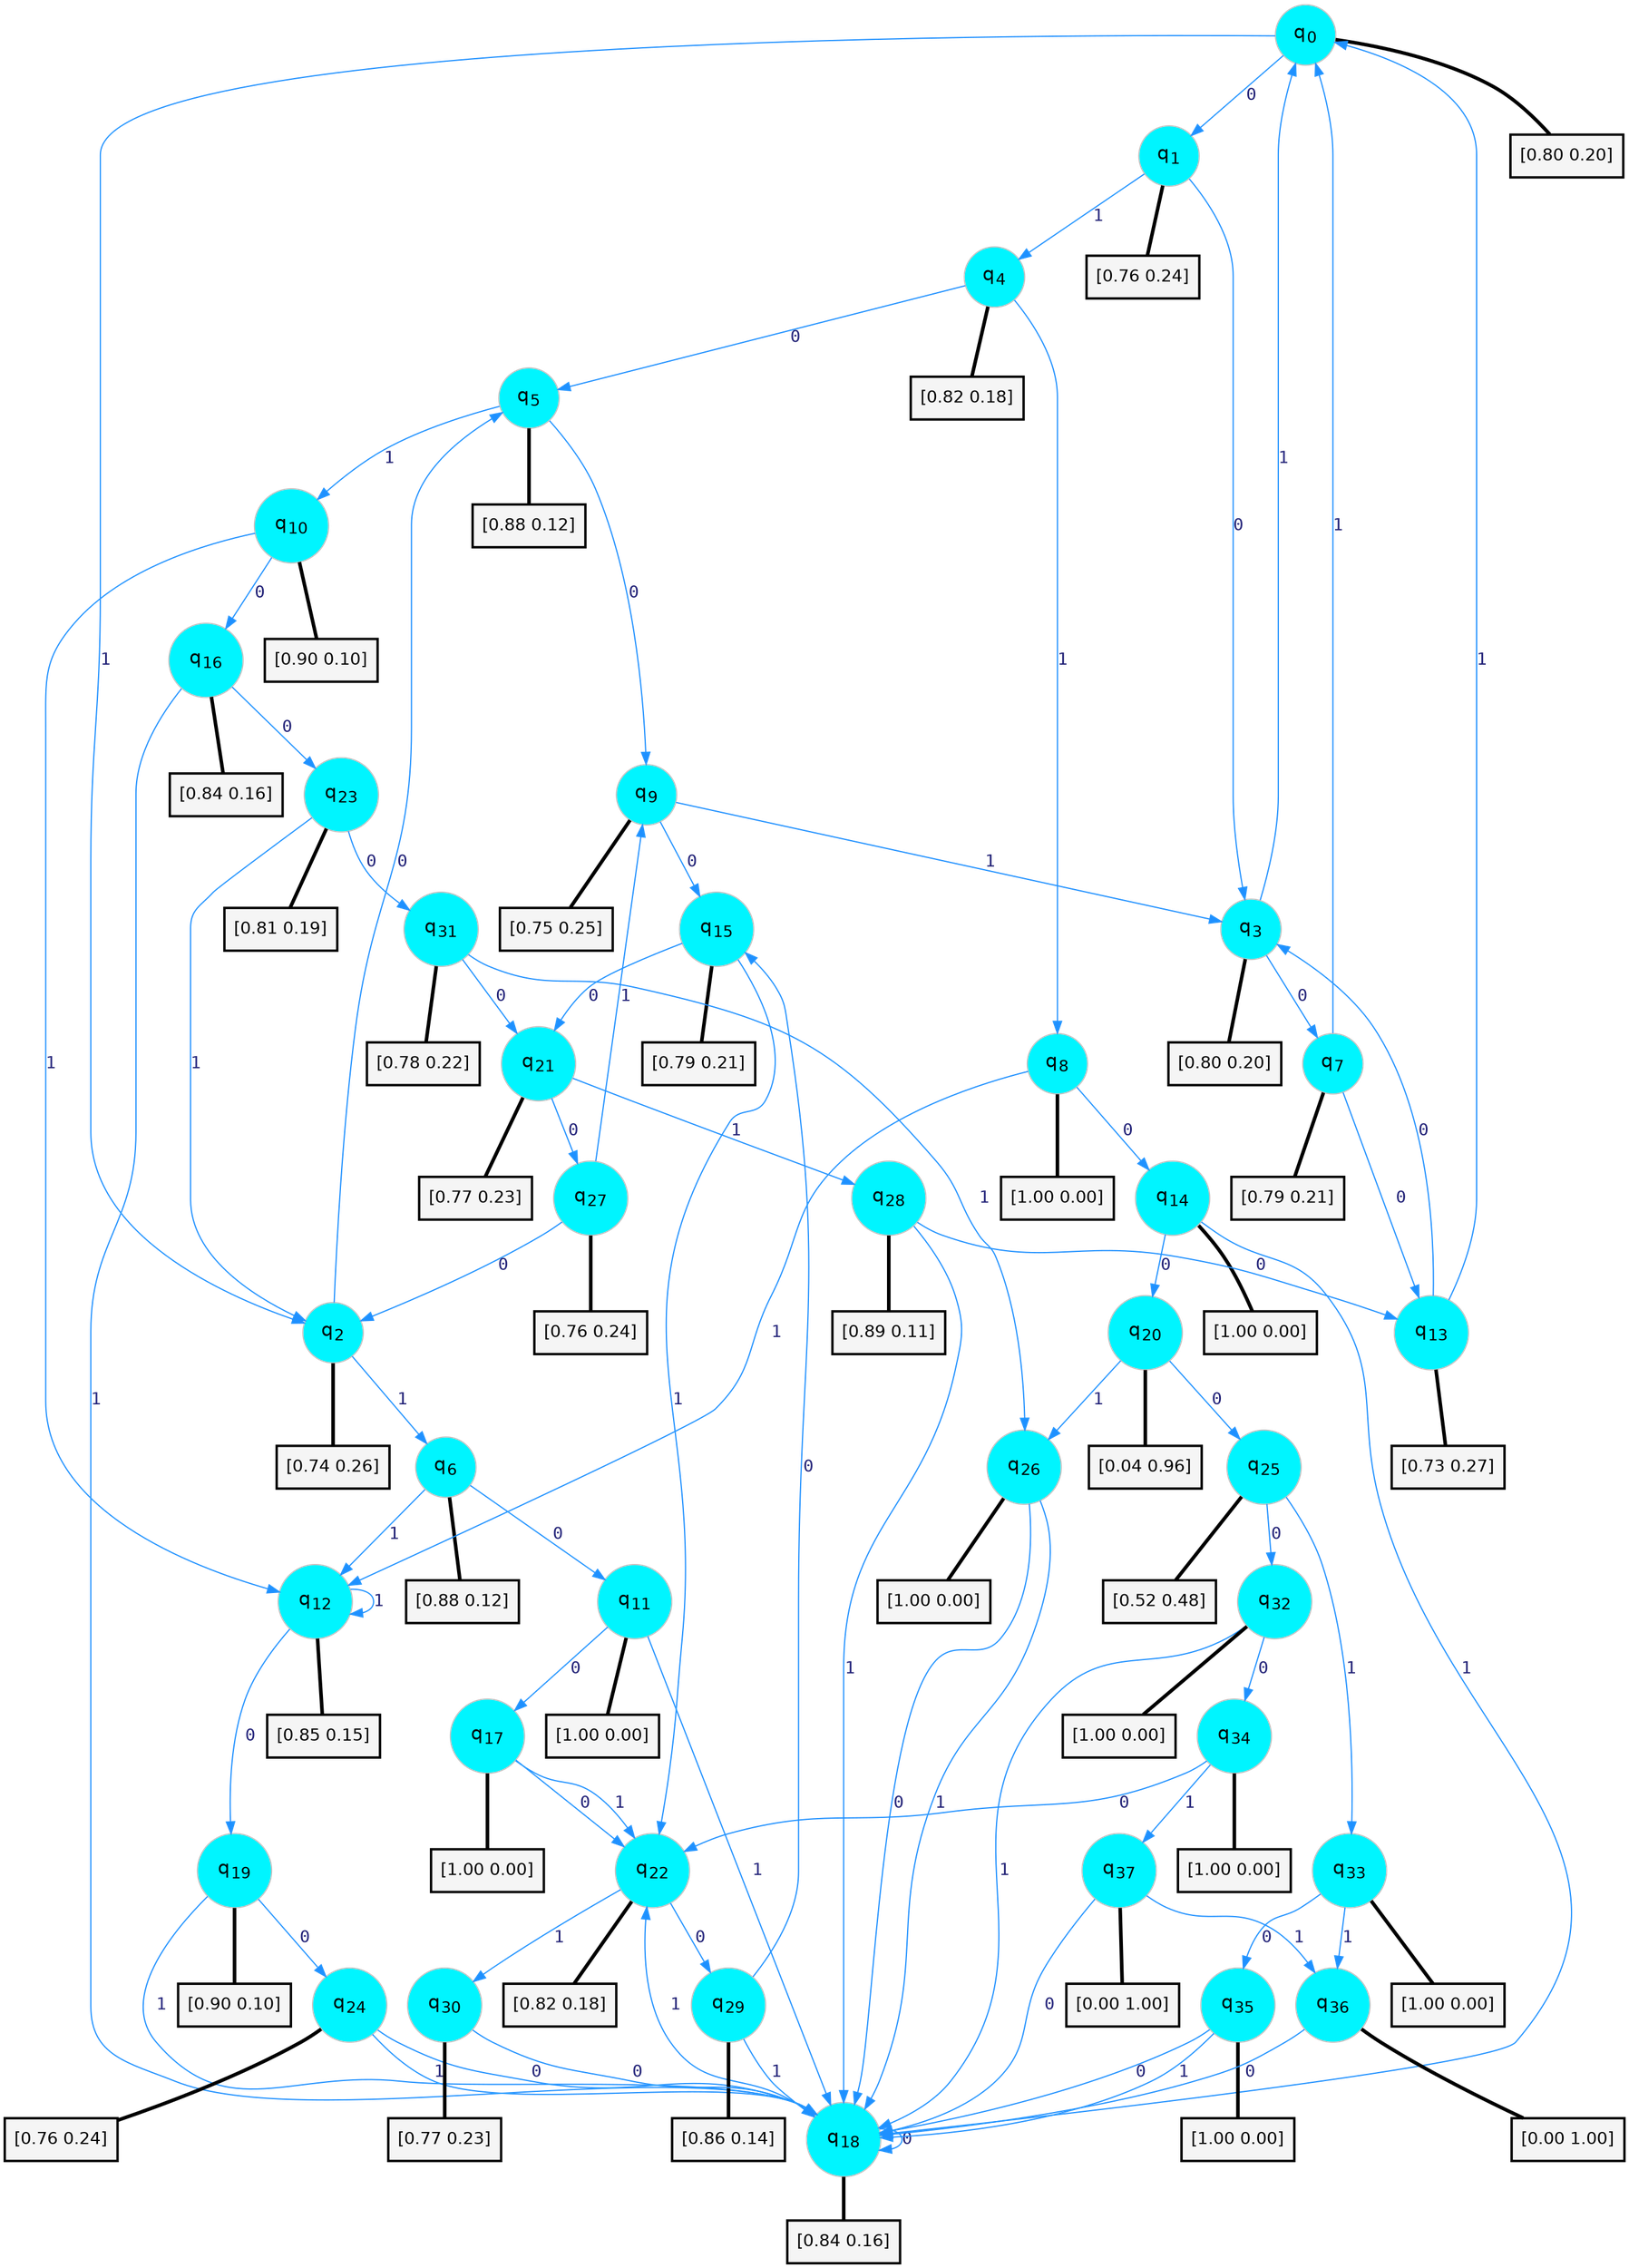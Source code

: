 digraph G {
graph [
bgcolor=transparent, dpi=300, rankdir=TD, size="40,25"];
node [
color=gray, fillcolor=turquoise1, fontcolor=black, fontname=Helvetica, fontsize=16, fontweight=bold, shape=circle, style=filled];
edge [
arrowsize=1, color=dodgerblue1, fontcolor=midnightblue, fontname=courier, fontweight=bold, penwidth=1, style=solid, weight=20];
0[label=<q<SUB>0</SUB>>];
1[label=<q<SUB>1</SUB>>];
2[label=<q<SUB>2</SUB>>];
3[label=<q<SUB>3</SUB>>];
4[label=<q<SUB>4</SUB>>];
5[label=<q<SUB>5</SUB>>];
6[label=<q<SUB>6</SUB>>];
7[label=<q<SUB>7</SUB>>];
8[label=<q<SUB>8</SUB>>];
9[label=<q<SUB>9</SUB>>];
10[label=<q<SUB>10</SUB>>];
11[label=<q<SUB>11</SUB>>];
12[label=<q<SUB>12</SUB>>];
13[label=<q<SUB>13</SUB>>];
14[label=<q<SUB>14</SUB>>];
15[label=<q<SUB>15</SUB>>];
16[label=<q<SUB>16</SUB>>];
17[label=<q<SUB>17</SUB>>];
18[label=<q<SUB>18</SUB>>];
19[label=<q<SUB>19</SUB>>];
20[label=<q<SUB>20</SUB>>];
21[label=<q<SUB>21</SUB>>];
22[label=<q<SUB>22</SUB>>];
23[label=<q<SUB>23</SUB>>];
24[label=<q<SUB>24</SUB>>];
25[label=<q<SUB>25</SUB>>];
26[label=<q<SUB>26</SUB>>];
27[label=<q<SUB>27</SUB>>];
28[label=<q<SUB>28</SUB>>];
29[label=<q<SUB>29</SUB>>];
30[label=<q<SUB>30</SUB>>];
31[label=<q<SUB>31</SUB>>];
32[label=<q<SUB>32</SUB>>];
33[label=<q<SUB>33</SUB>>];
34[label=<q<SUB>34</SUB>>];
35[label=<q<SUB>35</SUB>>];
36[label=<q<SUB>36</SUB>>];
37[label=<q<SUB>37</SUB>>];
38[label="[0.80 0.20]", shape=box,fontcolor=black, fontname=Helvetica, fontsize=14, penwidth=2, fillcolor=whitesmoke,color=black];
39[label="[0.76 0.24]", shape=box,fontcolor=black, fontname=Helvetica, fontsize=14, penwidth=2, fillcolor=whitesmoke,color=black];
40[label="[0.74 0.26]", shape=box,fontcolor=black, fontname=Helvetica, fontsize=14, penwidth=2, fillcolor=whitesmoke,color=black];
41[label="[0.80 0.20]", shape=box,fontcolor=black, fontname=Helvetica, fontsize=14, penwidth=2, fillcolor=whitesmoke,color=black];
42[label="[0.82 0.18]", shape=box,fontcolor=black, fontname=Helvetica, fontsize=14, penwidth=2, fillcolor=whitesmoke,color=black];
43[label="[0.88 0.12]", shape=box,fontcolor=black, fontname=Helvetica, fontsize=14, penwidth=2, fillcolor=whitesmoke,color=black];
44[label="[0.88 0.12]", shape=box,fontcolor=black, fontname=Helvetica, fontsize=14, penwidth=2, fillcolor=whitesmoke,color=black];
45[label="[0.79 0.21]", shape=box,fontcolor=black, fontname=Helvetica, fontsize=14, penwidth=2, fillcolor=whitesmoke,color=black];
46[label="[1.00 0.00]", shape=box,fontcolor=black, fontname=Helvetica, fontsize=14, penwidth=2, fillcolor=whitesmoke,color=black];
47[label="[0.75 0.25]", shape=box,fontcolor=black, fontname=Helvetica, fontsize=14, penwidth=2, fillcolor=whitesmoke,color=black];
48[label="[0.90 0.10]", shape=box,fontcolor=black, fontname=Helvetica, fontsize=14, penwidth=2, fillcolor=whitesmoke,color=black];
49[label="[1.00 0.00]", shape=box,fontcolor=black, fontname=Helvetica, fontsize=14, penwidth=2, fillcolor=whitesmoke,color=black];
50[label="[0.85 0.15]", shape=box,fontcolor=black, fontname=Helvetica, fontsize=14, penwidth=2, fillcolor=whitesmoke,color=black];
51[label="[0.73 0.27]", shape=box,fontcolor=black, fontname=Helvetica, fontsize=14, penwidth=2, fillcolor=whitesmoke,color=black];
52[label="[1.00 0.00]", shape=box,fontcolor=black, fontname=Helvetica, fontsize=14, penwidth=2, fillcolor=whitesmoke,color=black];
53[label="[0.79 0.21]", shape=box,fontcolor=black, fontname=Helvetica, fontsize=14, penwidth=2, fillcolor=whitesmoke,color=black];
54[label="[0.84 0.16]", shape=box,fontcolor=black, fontname=Helvetica, fontsize=14, penwidth=2, fillcolor=whitesmoke,color=black];
55[label="[1.00 0.00]", shape=box,fontcolor=black, fontname=Helvetica, fontsize=14, penwidth=2, fillcolor=whitesmoke,color=black];
56[label="[0.84 0.16]", shape=box,fontcolor=black, fontname=Helvetica, fontsize=14, penwidth=2, fillcolor=whitesmoke,color=black];
57[label="[0.90 0.10]", shape=box,fontcolor=black, fontname=Helvetica, fontsize=14, penwidth=2, fillcolor=whitesmoke,color=black];
58[label="[0.04 0.96]", shape=box,fontcolor=black, fontname=Helvetica, fontsize=14, penwidth=2, fillcolor=whitesmoke,color=black];
59[label="[0.77 0.23]", shape=box,fontcolor=black, fontname=Helvetica, fontsize=14, penwidth=2, fillcolor=whitesmoke,color=black];
60[label="[0.82 0.18]", shape=box,fontcolor=black, fontname=Helvetica, fontsize=14, penwidth=2, fillcolor=whitesmoke,color=black];
61[label="[0.81 0.19]", shape=box,fontcolor=black, fontname=Helvetica, fontsize=14, penwidth=2, fillcolor=whitesmoke,color=black];
62[label="[0.76 0.24]", shape=box,fontcolor=black, fontname=Helvetica, fontsize=14, penwidth=2, fillcolor=whitesmoke,color=black];
63[label="[0.52 0.48]", shape=box,fontcolor=black, fontname=Helvetica, fontsize=14, penwidth=2, fillcolor=whitesmoke,color=black];
64[label="[1.00 0.00]", shape=box,fontcolor=black, fontname=Helvetica, fontsize=14, penwidth=2, fillcolor=whitesmoke,color=black];
65[label="[0.76 0.24]", shape=box,fontcolor=black, fontname=Helvetica, fontsize=14, penwidth=2, fillcolor=whitesmoke,color=black];
66[label="[0.89 0.11]", shape=box,fontcolor=black, fontname=Helvetica, fontsize=14, penwidth=2, fillcolor=whitesmoke,color=black];
67[label="[0.86 0.14]", shape=box,fontcolor=black, fontname=Helvetica, fontsize=14, penwidth=2, fillcolor=whitesmoke,color=black];
68[label="[0.77 0.23]", shape=box,fontcolor=black, fontname=Helvetica, fontsize=14, penwidth=2, fillcolor=whitesmoke,color=black];
69[label="[0.78 0.22]", shape=box,fontcolor=black, fontname=Helvetica, fontsize=14, penwidth=2, fillcolor=whitesmoke,color=black];
70[label="[1.00 0.00]", shape=box,fontcolor=black, fontname=Helvetica, fontsize=14, penwidth=2, fillcolor=whitesmoke,color=black];
71[label="[1.00 0.00]", shape=box,fontcolor=black, fontname=Helvetica, fontsize=14, penwidth=2, fillcolor=whitesmoke,color=black];
72[label="[1.00 0.00]", shape=box,fontcolor=black, fontname=Helvetica, fontsize=14, penwidth=2, fillcolor=whitesmoke,color=black];
73[label="[1.00 0.00]", shape=box,fontcolor=black, fontname=Helvetica, fontsize=14, penwidth=2, fillcolor=whitesmoke,color=black];
74[label="[0.00 1.00]", shape=box,fontcolor=black, fontname=Helvetica, fontsize=14, penwidth=2, fillcolor=whitesmoke,color=black];
75[label="[0.00 1.00]", shape=box,fontcolor=black, fontname=Helvetica, fontsize=14, penwidth=2, fillcolor=whitesmoke,color=black];
0->1 [label=0];
0->2 [label=1];
0->38 [arrowhead=none, penwidth=3,color=black];
1->3 [label=0];
1->4 [label=1];
1->39 [arrowhead=none, penwidth=3,color=black];
2->5 [label=0];
2->6 [label=1];
2->40 [arrowhead=none, penwidth=3,color=black];
3->7 [label=0];
3->0 [label=1];
3->41 [arrowhead=none, penwidth=3,color=black];
4->5 [label=0];
4->8 [label=1];
4->42 [arrowhead=none, penwidth=3,color=black];
5->9 [label=0];
5->10 [label=1];
5->43 [arrowhead=none, penwidth=3,color=black];
6->11 [label=0];
6->12 [label=1];
6->44 [arrowhead=none, penwidth=3,color=black];
7->13 [label=0];
7->0 [label=1];
7->45 [arrowhead=none, penwidth=3,color=black];
8->14 [label=0];
8->12 [label=1];
8->46 [arrowhead=none, penwidth=3,color=black];
9->15 [label=0];
9->3 [label=1];
9->47 [arrowhead=none, penwidth=3,color=black];
10->16 [label=0];
10->12 [label=1];
10->48 [arrowhead=none, penwidth=3,color=black];
11->17 [label=0];
11->18 [label=1];
11->49 [arrowhead=none, penwidth=3,color=black];
12->19 [label=0];
12->12 [label=1];
12->50 [arrowhead=none, penwidth=3,color=black];
13->3 [label=0];
13->0 [label=1];
13->51 [arrowhead=none, penwidth=3,color=black];
14->20 [label=0];
14->18 [label=1];
14->52 [arrowhead=none, penwidth=3,color=black];
15->21 [label=0];
15->22 [label=1];
15->53 [arrowhead=none, penwidth=3,color=black];
16->23 [label=0];
16->18 [label=1];
16->54 [arrowhead=none, penwidth=3,color=black];
17->22 [label=0];
17->22 [label=1];
17->55 [arrowhead=none, penwidth=3,color=black];
18->18 [label=0];
18->22 [label=1];
18->56 [arrowhead=none, penwidth=3,color=black];
19->24 [label=0];
19->18 [label=1];
19->57 [arrowhead=none, penwidth=3,color=black];
20->25 [label=0];
20->26 [label=1];
20->58 [arrowhead=none, penwidth=3,color=black];
21->27 [label=0];
21->28 [label=1];
21->59 [arrowhead=none, penwidth=3,color=black];
22->29 [label=0];
22->30 [label=1];
22->60 [arrowhead=none, penwidth=3,color=black];
23->31 [label=0];
23->2 [label=1];
23->61 [arrowhead=none, penwidth=3,color=black];
24->18 [label=0];
24->18 [label=1];
24->62 [arrowhead=none, penwidth=3,color=black];
25->32 [label=0];
25->33 [label=1];
25->63 [arrowhead=none, penwidth=3,color=black];
26->18 [label=0];
26->18 [label=1];
26->64 [arrowhead=none, penwidth=3,color=black];
27->2 [label=0];
27->9 [label=1];
27->65 [arrowhead=none, penwidth=3,color=black];
28->13 [label=0];
28->18 [label=1];
28->66 [arrowhead=none, penwidth=3,color=black];
29->15 [label=0];
29->18 [label=1];
29->67 [arrowhead=none, penwidth=3,color=black];
30->18 [label=0];
30->68 [arrowhead=none, penwidth=3,color=black];
31->21 [label=0];
31->26 [label=1];
31->69 [arrowhead=none, penwidth=3,color=black];
32->34 [label=0];
32->18 [label=1];
32->70 [arrowhead=none, penwidth=3,color=black];
33->35 [label=0];
33->36 [label=1];
33->71 [arrowhead=none, penwidth=3,color=black];
34->22 [label=0];
34->37 [label=1];
34->72 [arrowhead=none, penwidth=3,color=black];
35->18 [label=0];
35->18 [label=1];
35->73 [arrowhead=none, penwidth=3,color=black];
36->18 [label=0];
36->74 [arrowhead=none, penwidth=3,color=black];
37->18 [label=0];
37->36 [label=1];
37->75 [arrowhead=none, penwidth=3,color=black];
}
